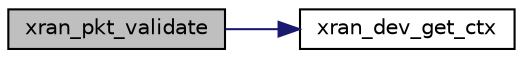 digraph "xran_pkt_validate"
{
 // LATEX_PDF_SIZE
  edge [fontname="Helvetica",fontsize="10",labelfontname="Helvetica",labelfontsize="10"];
  node [fontname="Helvetica",fontsize="10",shape=record];
  rankdir="LR";
  Node1 [label="xran_pkt_validate",height=0.2,width=0.4,color="black", fillcolor="grey75", style="filled", fontcolor="black",tooltip=" "];
  Node1 -> Node2 [color="midnightblue",fontsize="10",style="solid",fontname="Helvetica"];
  Node2 [label="xran_dev_get_ctx",height=0.2,width=0.4,color="black", fillcolor="white", style="filled",URL="$xran__main_8c.html#aa09e72e94d2a1d891e86f4c09b0f8b21",tooltip=" "];
}

